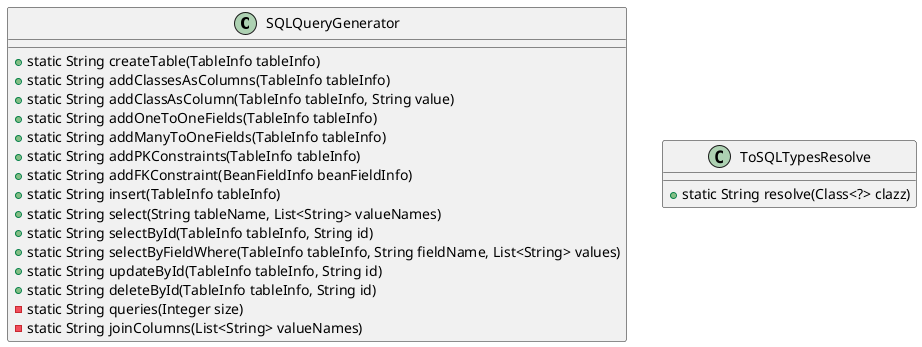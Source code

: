 @startuml
class SQLQueryGenerator {
    + static String createTable(TableInfo tableInfo)
    + static String addClassesAsColumns(TableInfo tableInfo)
    + static String addClassAsColumn(TableInfo tableInfo, String value)
    + static String addOneToOneFields(TableInfo tableInfo)
    + static String addManyToOneFields(TableInfo tableInfo)
    + static String addPKConstraints(TableInfo tableInfo)
    + static String addFKConstraint(BeanFieldInfo beanFieldInfo)
    + static String insert(TableInfo tableInfo)
    + static String select(String tableName, List<String> valueNames)
    + static String selectById(TableInfo tableInfo, String id)
    + static String selectByFieldWhere(TableInfo tableInfo, String fieldName, List<String> values)
    + static String updateById(TableInfo tableInfo, String id)
    + static String deleteById(TableInfo tableInfo, String id)
    - static String queries(Integer size)
    - static String joinColumns(List<String> valueNames)
}

class ToSQLTypesResolve {
    + static String resolve(Class<?> clazz)
}
@enduml